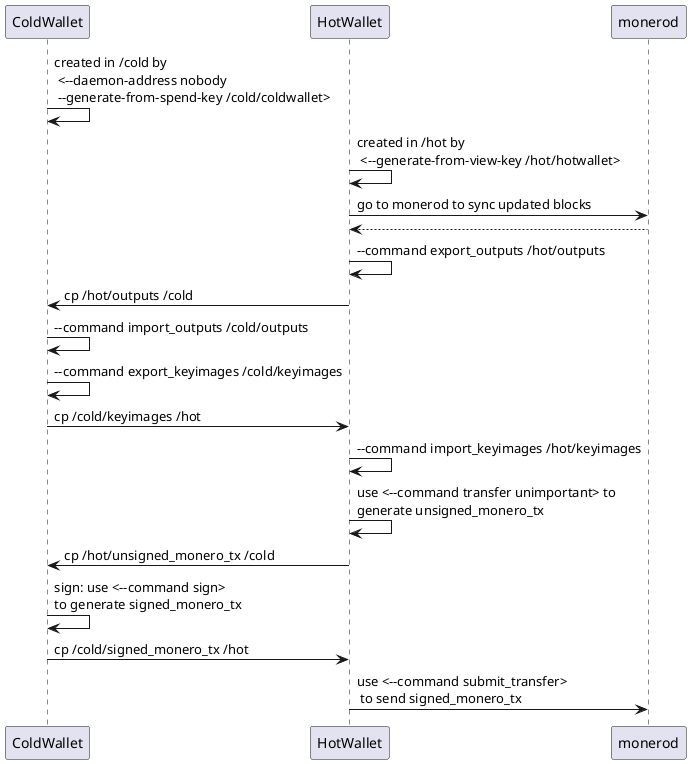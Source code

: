@startuml

ColdWallet -> ColdWallet: created in /cold by \n <--daemon-address nobody\n --generate-from-spend-key /cold/coldwallet>
HotWallet -> HotWallet: created in /hot by \n <--generate-from-view-key /hot/hotwallet>


HotWallet -> monerod: go to monerod to sync updated blocks
monerod --> HotWallet:

HotWallet -> HotWallet: --command export_outputs /hot/outputs
HotWallet -> ColdWallet: cp /hot/outputs /cold


ColdWallet -> ColdWallet: --command import_outputs /cold/outputs
ColdWallet -> ColdWallet: --command export_keyimages /cold/keyimages

ColdWallet -> HotWallet: cp /cold/keyimages /hot

HotWallet -> HotWallet: --command import_keyimages /hot/keyimages

HotWallet -> HotWallet: use <--command transfer unimportant> to \ngenerate unsigned_monero_tx
HotWallet -> ColdWallet: cp /hot/unsigned_monero_tx /cold

ColdWallet -> ColdWallet: sign: use <--command sign> \nto generate signed_monero_tx
ColdWallet -> HotWallet: cp /cold/signed_monero_tx /hot

HotWallet -> monerod: use <--command submit_transfer> \n to send signed_monero_tx


@enduml